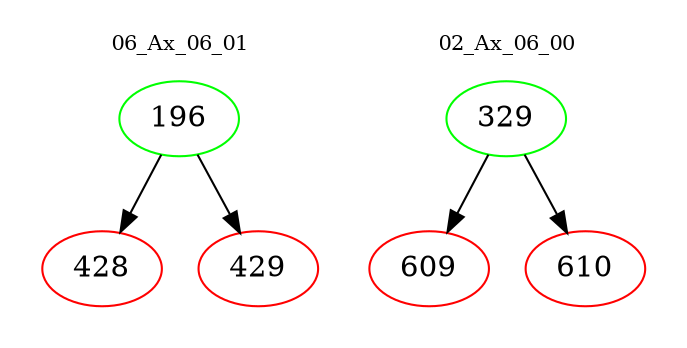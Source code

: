 digraph{
subgraph cluster_0 {
color = white
label = "06_Ax_06_01";
fontsize=10;
T0_196 [label="196", color="green"]
T0_196 -> T0_428 [color="black"]
T0_428 [label="428", color="red"]
T0_196 -> T0_429 [color="black"]
T0_429 [label="429", color="red"]
}
subgraph cluster_1 {
color = white
label = "02_Ax_06_00";
fontsize=10;
T1_329 [label="329", color="green"]
T1_329 -> T1_609 [color="black"]
T1_609 [label="609", color="red"]
T1_329 -> T1_610 [color="black"]
T1_610 [label="610", color="red"]
}
}
